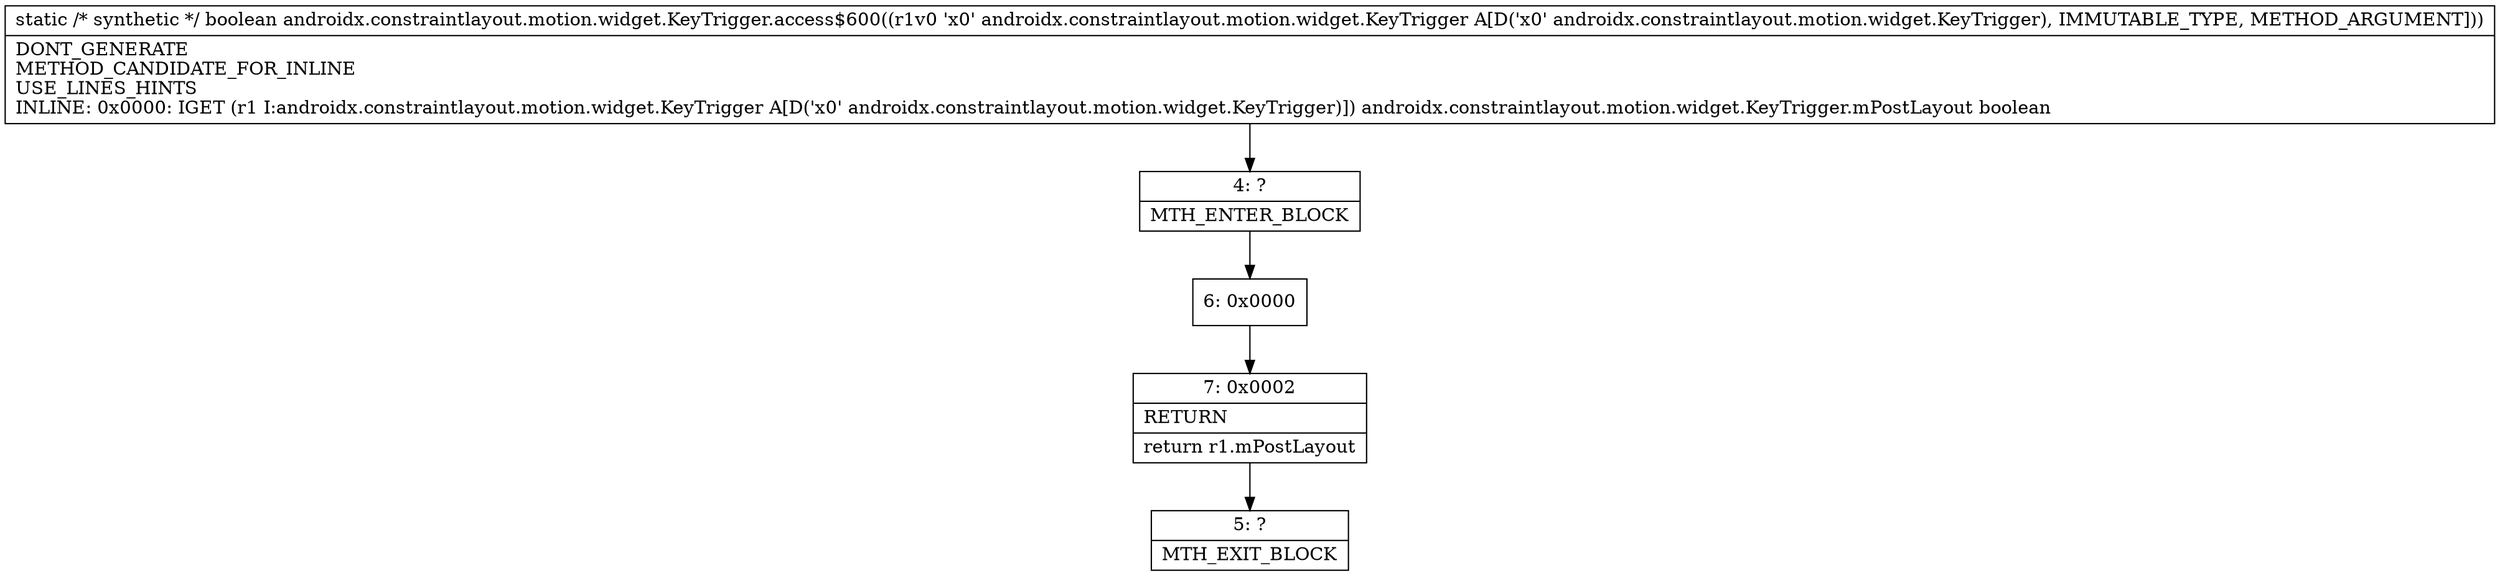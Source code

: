 digraph "CFG forandroidx.constraintlayout.motion.widget.KeyTrigger.access$600(Landroidx\/constraintlayout\/motion\/widget\/KeyTrigger;)Z" {
Node_4 [shape=record,label="{4\:\ ?|MTH_ENTER_BLOCK\l}"];
Node_6 [shape=record,label="{6\:\ 0x0000}"];
Node_7 [shape=record,label="{7\:\ 0x0002|RETURN\l|return r1.mPostLayout\l}"];
Node_5 [shape=record,label="{5\:\ ?|MTH_EXIT_BLOCK\l}"];
MethodNode[shape=record,label="{static \/* synthetic *\/ boolean androidx.constraintlayout.motion.widget.KeyTrigger.access$600((r1v0 'x0' androidx.constraintlayout.motion.widget.KeyTrigger A[D('x0' androidx.constraintlayout.motion.widget.KeyTrigger), IMMUTABLE_TYPE, METHOD_ARGUMENT]))  | DONT_GENERATE\lMETHOD_CANDIDATE_FOR_INLINE\lUSE_LINES_HINTS\lINLINE: 0x0000: IGET  (r1 I:androidx.constraintlayout.motion.widget.KeyTrigger A[D('x0' androidx.constraintlayout.motion.widget.KeyTrigger)]) androidx.constraintlayout.motion.widget.KeyTrigger.mPostLayout boolean\l}"];
MethodNode -> Node_4;Node_4 -> Node_6;
Node_6 -> Node_7;
Node_7 -> Node_5;
}

